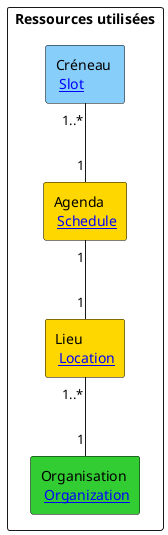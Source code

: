 @startuml

'Declaration des éléments
rectangle "Ressources utilisées" {

    rectangle "Créneau \n [[StructureDefinition-sas-sos-slot-aggregator.html Slot]] " as Sl#LightSkyBlue;line:Black;text:Black

    rectangle "Agenda \n [[StructureDefinition-sas-sos-schedule-aggregator.html Schedule]]" as Sc #Gold;line:Black;text:Black

    rectangle "Lieu \n [[StructureDefinition-sas-sos-location-aggregator.html Location]]" as Lieu #Gold;line:Black;text:Black

    rectangle "Organisation \n [[StructureDefinition-sas-sos-organization-aggregator.html Organization]]" as Orga #LimeGreen;line:Black;text:Black

}

'Liens entre éléments
Sl "1..*"--"1" Sc :""
Sc "1"--"1" Lieu : ""
Lieu "1..*"--"1" Orga : "" 

@enduml